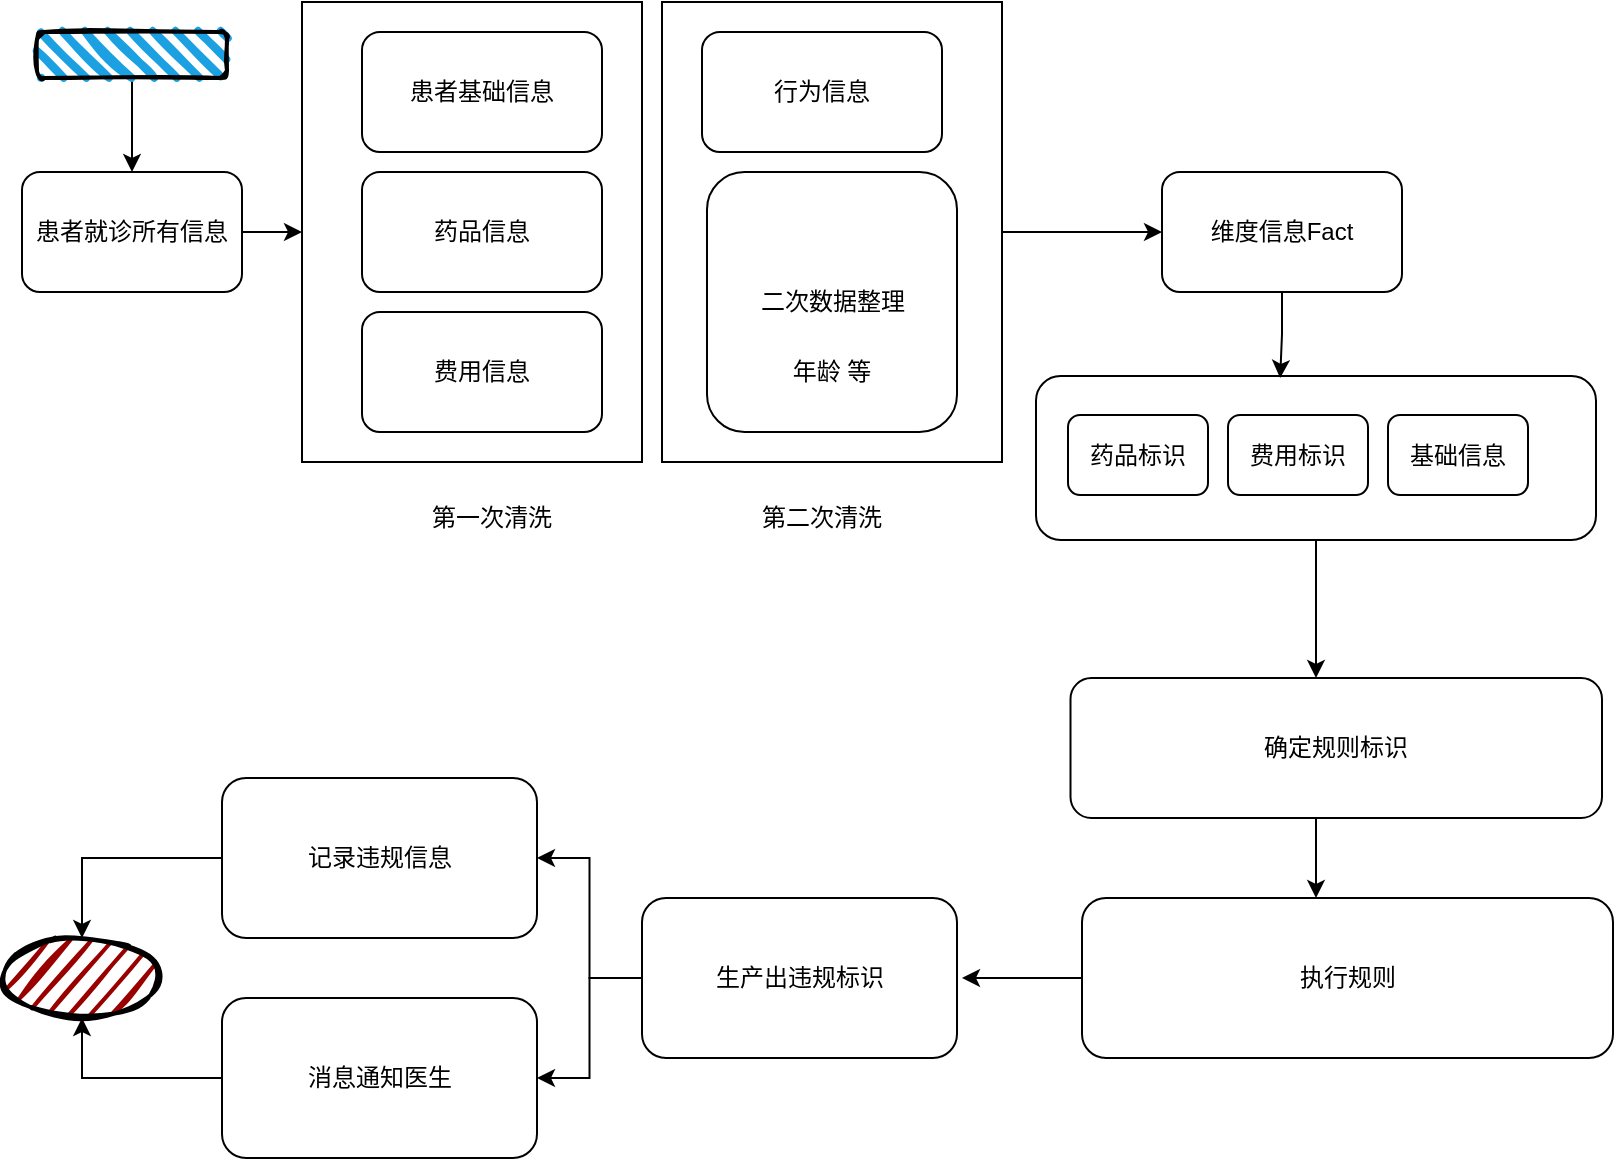 <mxfile version="14.6.5" type="github"><diagram id="0iRO8PW-6I8gWk-Rv-2x" name="第 1 页"><mxGraphModel dx="1769" dy="583" grid="1" gridSize="10" guides="1" tooltips="1" connect="1" arrows="1" fold="1" page="1" pageScale="1" pageWidth="827" pageHeight="1169" math="0" shadow="0"><root><mxCell id="0"/><mxCell id="1" parent="0"/><mxCell id="UjNS-eEij6xjlg-LVTEn-31" style="edgeStyle=orthogonalEdgeStyle;rounded=0;orthogonalLoop=1;jettySize=auto;html=1;" parent="1" source="UjNS-eEij6xjlg-LVTEn-28" target="UjNS-eEij6xjlg-LVTEn-25" edge="1"><mxGeometry relative="1" as="geometry"><Array as="points"><mxPoint x="657" y="320"/><mxPoint x="657" y="320"/></Array></mxGeometry></mxCell><mxCell id="UjNS-eEij6xjlg-LVTEn-28" value="" style="rounded=1;whiteSpace=wrap;html=1;" parent="1" vertex="1"><mxGeometry x="517" y="189" width="280" height="82" as="geometry"/></mxCell><mxCell id="UjNS-eEij6xjlg-LVTEn-21" value="" style="edgeStyle=orthogonalEdgeStyle;rounded=0;orthogonalLoop=1;jettySize=auto;html=1;" parent="1" source="UjNS-eEij6xjlg-LVTEn-12" target="UjNS-eEij6xjlg-LVTEn-19" edge="1"><mxGeometry relative="1" as="geometry"/></mxCell><mxCell id="UjNS-eEij6xjlg-LVTEn-12" value="" style="rounded=0;whiteSpace=wrap;html=1;" parent="1" vertex="1"><mxGeometry x="330" y="2" width="170" height="230" as="geometry"/></mxCell><mxCell id="UjNS-eEij6xjlg-LVTEn-11" value="" style="rounded=0;whiteSpace=wrap;html=1;" parent="1" vertex="1"><mxGeometry x="150" y="2" width="170" height="230" as="geometry"/></mxCell><mxCell id="UjNS-eEij6xjlg-LVTEn-20" style="edgeStyle=orthogonalEdgeStyle;rounded=0;orthogonalLoop=1;jettySize=auto;html=1;entryX=0;entryY=0.5;entryDx=0;entryDy=0;" parent="1" source="UjNS-eEij6xjlg-LVTEn-4" target="UjNS-eEij6xjlg-LVTEn-11" edge="1"><mxGeometry relative="1" as="geometry"/></mxCell><mxCell id="UjNS-eEij6xjlg-LVTEn-4" value="患者就诊所有信息" style="rounded=1;whiteSpace=wrap;html=1;" parent="1" vertex="1"><mxGeometry x="10" y="87" width="110" height="60" as="geometry"/></mxCell><mxCell id="UjNS-eEij6xjlg-LVTEn-5" value="患者基础信息" style="rounded=1;whiteSpace=wrap;html=1;" parent="1" vertex="1"><mxGeometry x="180" y="17" width="120" height="60" as="geometry"/></mxCell><mxCell id="UjNS-eEij6xjlg-LVTEn-6" value="药品信息" style="rounded=1;whiteSpace=wrap;html=1;" parent="1" vertex="1"><mxGeometry x="180" y="87" width="120" height="60" as="geometry"/></mxCell><mxCell id="UjNS-eEij6xjlg-LVTEn-7" value="费用信息" style="rounded=1;whiteSpace=wrap;html=1;" parent="1" vertex="1"><mxGeometry x="180" y="157" width="120" height="60" as="geometry"/></mxCell><mxCell id="UjNS-eEij6xjlg-LVTEn-8" value="行为信息" style="rounded=1;whiteSpace=wrap;html=1;" parent="1" vertex="1"><mxGeometry x="350" y="17" width="120" height="60" as="geometry"/></mxCell><mxCell id="UjNS-eEij6xjlg-LVTEn-10" value="二次数据整理" style="rounded=1;whiteSpace=wrap;html=1;" parent="1" vertex="1"><mxGeometry x="352.5" y="87" width="125" height="130" as="geometry"/></mxCell><mxCell id="UjNS-eEij6xjlg-LVTEn-13" value="第二次清洗" style="text;html=1;strokeColor=none;fillColor=none;align=center;verticalAlign=middle;whiteSpace=wrap;rounded=0;" parent="1" vertex="1"><mxGeometry x="375" y="250" width="70" height="20" as="geometry"/></mxCell><mxCell id="UjNS-eEij6xjlg-LVTEn-14" value="第一次清洗" style="text;html=1;strokeColor=none;fillColor=none;align=center;verticalAlign=middle;whiteSpace=wrap;rounded=0;" parent="1" vertex="1"><mxGeometry x="210" y="250" width="70" height="20" as="geometry"/></mxCell><mxCell id="UjNS-eEij6xjlg-LVTEn-17" value="年龄 等" style="text;html=1;strokeColor=none;fillColor=none;align=center;verticalAlign=middle;whiteSpace=wrap;rounded=0;" parent="1" vertex="1"><mxGeometry x="375" y="175.5" width="80" height="23" as="geometry"/></mxCell><mxCell id="UjNS-eEij6xjlg-LVTEn-29" style="edgeStyle=orthogonalEdgeStyle;rounded=0;orthogonalLoop=1;jettySize=auto;html=1;entryX=0.436;entryY=0.012;entryDx=0;entryDy=0;entryPerimeter=0;" parent="1" source="UjNS-eEij6xjlg-LVTEn-19" target="UjNS-eEij6xjlg-LVTEn-28" edge="1"><mxGeometry relative="1" as="geometry"/></mxCell><mxCell id="UjNS-eEij6xjlg-LVTEn-19" value="维度信息Fact" style="rounded=1;whiteSpace=wrap;html=1;" parent="1" vertex="1"><mxGeometry x="580" y="87" width="120" height="60" as="geometry"/></mxCell><mxCell id="UjNS-eEij6xjlg-LVTEn-22" value="药品标识" style="rounded=1;whiteSpace=wrap;html=1;" parent="1" vertex="1"><mxGeometry x="533" y="208.5" width="70" height="40" as="geometry"/></mxCell><mxCell id="UjNS-eEij6xjlg-LVTEn-23" value="费用标识" style="rounded=1;whiteSpace=wrap;html=1;" parent="1" vertex="1"><mxGeometry x="613" y="208.5" width="70" height="40" as="geometry"/></mxCell><mxCell id="UjNS-eEij6xjlg-LVTEn-24" value="基础信息" style="rounded=1;whiteSpace=wrap;html=1;" parent="1" vertex="1"><mxGeometry x="693" y="208.5" width="70" height="40" as="geometry"/></mxCell><mxCell id="UjNS-eEij6xjlg-LVTEn-33" value="" style="edgeStyle=orthogonalEdgeStyle;rounded=0;orthogonalLoop=1;jettySize=auto;html=1;" parent="1" source="UjNS-eEij6xjlg-LVTEn-25" target="UjNS-eEij6xjlg-LVTEn-32" edge="1"><mxGeometry relative="1" as="geometry"><Array as="points"><mxPoint x="657" y="440"/><mxPoint x="657" y="440"/></Array></mxGeometry></mxCell><mxCell id="UjNS-eEij6xjlg-LVTEn-25" value="确定规则标识" style="rounded=1;whiteSpace=wrap;html=1;" parent="1" vertex="1"><mxGeometry x="534.25" y="340" width="265.75" height="70" as="geometry"/></mxCell><mxCell id="UjNS-eEij6xjlg-LVTEn-37" style="edgeStyle=orthogonalEdgeStyle;rounded=0;orthogonalLoop=1;jettySize=auto;html=1;" parent="1" source="UjNS-eEij6xjlg-LVTEn-32" edge="1"><mxGeometry relative="1" as="geometry"><mxPoint x="480" y="490" as="targetPoint"/></mxGeometry></mxCell><mxCell id="UjNS-eEij6xjlg-LVTEn-32" value="执行规则" style="rounded=1;whiteSpace=wrap;html=1;" parent="1" vertex="1"><mxGeometry x="540" y="450" width="265.5" height="80" as="geometry"/></mxCell><mxCell id="UjNS-eEij6xjlg-LVTEn-38" style="edgeStyle=orthogonalEdgeStyle;rounded=0;orthogonalLoop=1;jettySize=auto;html=1;entryX=1;entryY=0.5;entryDx=0;entryDy=0;" parent="1" source="UjNS-eEij6xjlg-LVTEn-34" target="UjNS-eEij6xjlg-LVTEn-35" edge="1"><mxGeometry relative="1" as="geometry"/></mxCell><mxCell id="UjNS-eEij6xjlg-LVTEn-39" style="edgeStyle=orthogonalEdgeStyle;rounded=0;orthogonalLoop=1;jettySize=auto;html=1;entryX=1;entryY=0.5;entryDx=0;entryDy=0;" parent="1" source="UjNS-eEij6xjlg-LVTEn-34" target="UjNS-eEij6xjlg-LVTEn-36" edge="1"><mxGeometry relative="1" as="geometry"/></mxCell><mxCell id="UjNS-eEij6xjlg-LVTEn-34" value="生产出违规标识" style="rounded=1;whiteSpace=wrap;html=1;" parent="1" vertex="1"><mxGeometry x="320" y="450" width="157.5" height="80" as="geometry"/></mxCell><mxCell id="UjNS-eEij6xjlg-LVTEn-43" style="edgeStyle=orthogonalEdgeStyle;rounded=0;orthogonalLoop=1;jettySize=auto;html=1;exitX=0;exitY=0.5;exitDx=0;exitDy=0;entryX=0.5;entryY=0;entryDx=0;entryDy=0;" parent="1" source="UjNS-eEij6xjlg-LVTEn-35" target="UjNS-eEij6xjlg-LVTEn-42" edge="1"><mxGeometry relative="1" as="geometry"/></mxCell><mxCell id="UjNS-eEij6xjlg-LVTEn-35" value="记录违规信息" style="rounded=1;whiteSpace=wrap;html=1;" parent="1" vertex="1"><mxGeometry x="110" y="390" width="157.5" height="80" as="geometry"/></mxCell><mxCell id="UjNS-eEij6xjlg-LVTEn-44" style="edgeStyle=orthogonalEdgeStyle;rounded=0;orthogonalLoop=1;jettySize=auto;html=1;exitX=0;exitY=0.5;exitDx=0;exitDy=0;entryX=0.5;entryY=1;entryDx=0;entryDy=0;" parent="1" source="UjNS-eEij6xjlg-LVTEn-36" target="UjNS-eEij6xjlg-LVTEn-42" edge="1"><mxGeometry relative="1" as="geometry"/></mxCell><mxCell id="UjNS-eEij6xjlg-LVTEn-36" value="消息通知医生" style="rounded=1;whiteSpace=wrap;html=1;" parent="1" vertex="1"><mxGeometry x="110" y="500" width="157.5" height="80" as="geometry"/></mxCell><mxCell id="UjNS-eEij6xjlg-LVTEn-42" value="" style="ellipse;whiteSpace=wrap;html=1;strokeWidth=2;fillWeight=2;hachureGap=8;fillColor=#990000;fillStyle=dots;sketch=1;" parent="1" vertex="1"><mxGeometry y="470" width="80" height="40" as="geometry"/></mxCell><mxCell id="UjNS-eEij6xjlg-LVTEn-46" style="edgeStyle=orthogonalEdgeStyle;rounded=0;orthogonalLoop=1;jettySize=auto;html=1;entryX=0.5;entryY=0;entryDx=0;entryDy=0;" parent="1" source="UjNS-eEij6xjlg-LVTEn-45" target="UjNS-eEij6xjlg-LVTEn-4" edge="1"><mxGeometry relative="1" as="geometry"/></mxCell><mxCell id="UjNS-eEij6xjlg-LVTEn-45" value="" style="rounded=1;whiteSpace=wrap;html=1;strokeWidth=2;fillWeight=4;hachureGap=8;hachureAngle=45;fillColor=#1ba1e2;sketch=1;" parent="1" vertex="1"><mxGeometry x="17.5" y="17" width="95" height="23" as="geometry"/></mxCell></root></mxGraphModel></diagram></mxfile>